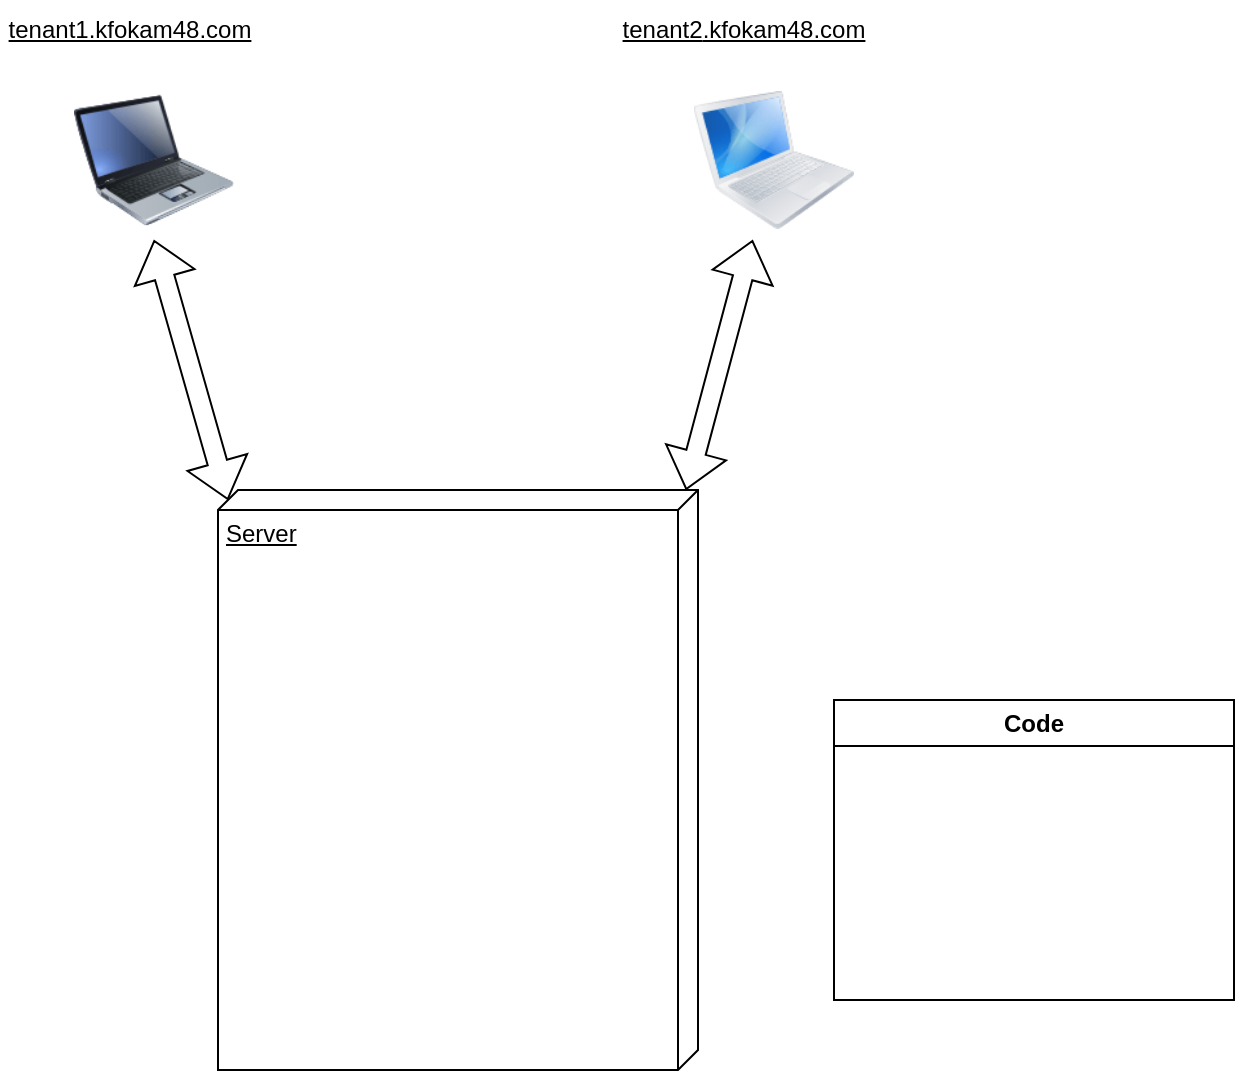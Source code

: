 <mxfile version="26.1.1">
  <diagram name="Page-1" id="ge7D1yINWe-RWGV0IXtk">
    <mxGraphModel dx="872" dy="481" grid="1" gridSize="10" guides="1" tooltips="1" connect="1" arrows="1" fold="1" page="1" pageScale="1" pageWidth="827" pageHeight="1169" math="0" shadow="0">
      <root>
        <mxCell id="0" />
        <mxCell id="1" parent="0" />
        <mxCell id="9J8Sa_pjValASLdkcOcv-4" value="" style="image;html=1;image=img/lib/clip_art/computers/Laptop_128x128.png" vertex="1" parent="1">
          <mxGeometry x="190" y="50" width="80" height="80" as="geometry" />
        </mxCell>
        <mxCell id="9J8Sa_pjValASLdkcOcv-7" value="" style="image;html=1;image=img/lib/clip_art/computers/MacBook_128x128.png" vertex="1" parent="1">
          <mxGeometry x="500" y="50" width="80" height="80" as="geometry" />
        </mxCell>
        <mxCell id="9J8Sa_pjValASLdkcOcv-9" value="&lt;u&gt;tenant1.kfokam48.com&lt;/u&gt;" style="text;html=1;align=center;verticalAlign=middle;whiteSpace=wrap;rounded=0;" vertex="1" parent="1">
          <mxGeometry x="153" y="10" width="130" height="30" as="geometry" />
        </mxCell>
        <mxCell id="9J8Sa_pjValASLdkcOcv-11" value="&lt;u&gt;tenant2&lt;span style=&quot;background-color: transparent; color: light-dark(rgb(0, 0, 0), rgb(255, 255, 255));&quot;&gt;.kfokam48.com&lt;/span&gt;&lt;/u&gt;" style="text;html=1;align=center;verticalAlign=middle;whiteSpace=wrap;rounded=0;" vertex="1" parent="1">
          <mxGeometry x="460" y="10" width="130" height="30" as="geometry" />
        </mxCell>
        <mxCell id="9J8Sa_pjValASLdkcOcv-15" value="Server" style="verticalAlign=top;align=left;spacingTop=8;spacingLeft=2;spacingRight=12;shape=cube;size=10;direction=south;fontStyle=4;html=1;whiteSpace=wrap;" vertex="1" parent="1">
          <mxGeometry x="262" y="255" width="240" height="290" as="geometry" />
        </mxCell>
        <mxCell id="9J8Sa_pjValASLdkcOcv-22" value="" style="shape=flexArrow;endArrow=classic;startArrow=classic;html=1;rounded=0;exitX=0.5;exitY=1;exitDx=0;exitDy=0;entryX=0;entryY=0;entryDx=5;entryDy=235;entryPerimeter=0;" edge="1" parent="1" source="9J8Sa_pjValASLdkcOcv-4" target="9J8Sa_pjValASLdkcOcv-15">
          <mxGeometry width="100" height="100" relative="1" as="geometry">
            <mxPoint x="260" y="190" as="sourcePoint" />
            <mxPoint x="400" y="230" as="targetPoint" />
          </mxGeometry>
        </mxCell>
        <mxCell id="9J8Sa_pjValASLdkcOcv-23" value="" style="shape=flexArrow;endArrow=classic;startArrow=classic;html=1;rounded=0;entryX=0;entryY=0.025;entryDx=0;entryDy=0;entryPerimeter=0;" edge="1" parent="1" source="9J8Sa_pjValASLdkcOcv-7" target="9J8Sa_pjValASLdkcOcv-15">
          <mxGeometry width="100" height="100" relative="1" as="geometry">
            <mxPoint x="470" y="130" as="sourcePoint" />
            <mxPoint x="515" y="265" as="targetPoint" />
          </mxGeometry>
        </mxCell>
        <mxCell id="9J8Sa_pjValASLdkcOcv-25" value="Code" style="swimlane;whiteSpace=wrap;html=1;" vertex="1" parent="1">
          <mxGeometry x="570" y="360" width="200" height="150" as="geometry" />
        </mxCell>
      </root>
    </mxGraphModel>
  </diagram>
</mxfile>
